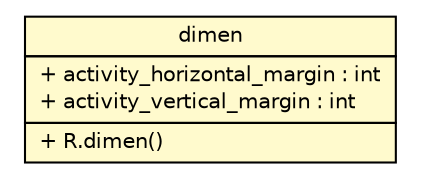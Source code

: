 #!/usr/local/bin/dot
#
# Class diagram 
# Generated by UMLGraph version R5_6_6-1-g9240c4 (http://www.umlgraph.org/)
#

digraph G {
	edge [fontname="Helvetica",fontsize=10,labelfontname="Helvetica",labelfontsize=10];
	node [fontname="Helvetica",fontsize=10,shape=plaintext];
	nodesep=0.25;
	ranksep=0.5;
	// epfl.sweng.R.dimen
	c550 [label=<<table title="epfl.sweng.R.dimen" border="0" cellborder="1" cellspacing="0" cellpadding="2" port="p" bgcolor="lemonChiffon" href="./R.dimen.html">
		<tr><td><table border="0" cellspacing="0" cellpadding="1">
<tr><td align="center" balign="center"> dimen </td></tr>
		</table></td></tr>
		<tr><td><table border="0" cellspacing="0" cellpadding="1">
<tr><td align="left" balign="left"> + activity_horizontal_margin : int </td></tr>
<tr><td align="left" balign="left"> + activity_vertical_margin : int </td></tr>
		</table></td></tr>
		<tr><td><table border="0" cellspacing="0" cellpadding="1">
<tr><td align="left" balign="left"> + R.dimen() </td></tr>
		</table></td></tr>
		</table>>, URL="./R.dimen.html", fontname="Helvetica", fontcolor="black", fontsize=10.0];
}

